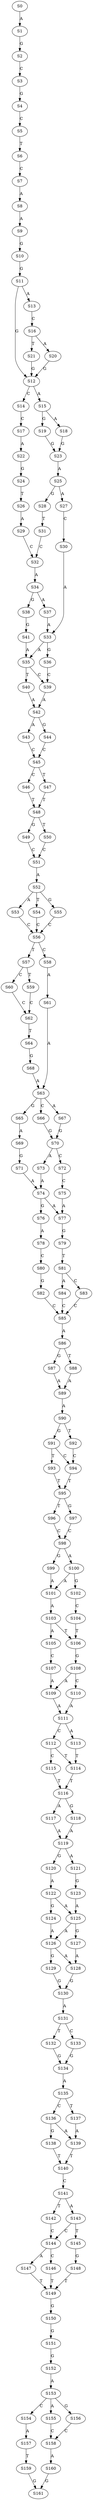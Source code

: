 strict digraph  {
	S0 -> S1 [ label = A ];
	S1 -> S2 [ label = G ];
	S2 -> S3 [ label = C ];
	S3 -> S4 [ label = G ];
	S4 -> S5 [ label = C ];
	S5 -> S6 [ label = T ];
	S6 -> S7 [ label = C ];
	S7 -> S8 [ label = A ];
	S8 -> S9 [ label = A ];
	S9 -> S10 [ label = G ];
	S10 -> S11 [ label = G ];
	S11 -> S12 [ label = G ];
	S11 -> S13 [ label = A ];
	S12 -> S14 [ label = C ];
	S12 -> S15 [ label = A ];
	S13 -> S16 [ label = C ];
	S14 -> S17 [ label = C ];
	S15 -> S18 [ label = A ];
	S15 -> S19 [ label = G ];
	S16 -> S20 [ label = A ];
	S16 -> S21 [ label = T ];
	S17 -> S22 [ label = A ];
	S18 -> S23 [ label = G ];
	S19 -> S23 [ label = G ];
	S20 -> S12 [ label = G ];
	S21 -> S12 [ label = G ];
	S22 -> S24 [ label = G ];
	S23 -> S25 [ label = A ];
	S24 -> S26 [ label = T ];
	S25 -> S27 [ label = A ];
	S25 -> S28 [ label = G ];
	S26 -> S29 [ label = A ];
	S27 -> S30 [ label = C ];
	S28 -> S31 [ label = T ];
	S29 -> S32 [ label = C ];
	S30 -> S33 [ label = A ];
	S31 -> S32 [ label = C ];
	S32 -> S34 [ label = A ];
	S33 -> S35 [ label = A ];
	S33 -> S36 [ label = G ];
	S34 -> S37 [ label = A ];
	S34 -> S38 [ label = G ];
	S35 -> S39 [ label = C ];
	S35 -> S40 [ label = T ];
	S36 -> S39 [ label = C ];
	S37 -> S33 [ label = A ];
	S38 -> S41 [ label = G ];
	S39 -> S42 [ label = A ];
	S40 -> S42 [ label = A ];
	S41 -> S35 [ label = A ];
	S42 -> S43 [ label = A ];
	S42 -> S44 [ label = G ];
	S43 -> S45 [ label = C ];
	S44 -> S45 [ label = C ];
	S45 -> S46 [ label = C ];
	S45 -> S47 [ label = T ];
	S46 -> S48 [ label = T ];
	S47 -> S48 [ label = T ];
	S48 -> S49 [ label = G ];
	S48 -> S50 [ label = T ];
	S49 -> S51 [ label = C ];
	S50 -> S51 [ label = C ];
	S51 -> S52 [ label = A ];
	S52 -> S53 [ label = A ];
	S52 -> S54 [ label = T ];
	S52 -> S55 [ label = G ];
	S53 -> S56 [ label = C ];
	S54 -> S56 [ label = C ];
	S55 -> S56 [ label = C ];
	S56 -> S57 [ label = T ];
	S56 -> S58 [ label = C ];
	S57 -> S59 [ label = T ];
	S57 -> S60 [ label = C ];
	S58 -> S61 [ label = A ];
	S59 -> S62 [ label = C ];
	S60 -> S62 [ label = C ];
	S61 -> S63 [ label = A ];
	S62 -> S64 [ label = T ];
	S63 -> S65 [ label = G ];
	S63 -> S66 [ label = C ];
	S63 -> S67 [ label = A ];
	S64 -> S68 [ label = G ];
	S65 -> S69 [ label = A ];
	S66 -> S70 [ label = G ];
	S67 -> S70 [ label = G ];
	S68 -> S63 [ label = A ];
	S69 -> S71 [ label = G ];
	S70 -> S72 [ label = C ];
	S70 -> S73 [ label = A ];
	S71 -> S74 [ label = A ];
	S72 -> S75 [ label = C ];
	S73 -> S74 [ label = A ];
	S74 -> S76 [ label = G ];
	S74 -> S77 [ label = A ];
	S75 -> S77 [ label = A ];
	S76 -> S78 [ label = A ];
	S77 -> S79 [ label = G ];
	S78 -> S80 [ label = C ];
	S79 -> S81 [ label = T ];
	S80 -> S82 [ label = G ];
	S81 -> S83 [ label = C ];
	S81 -> S84 [ label = A ];
	S82 -> S85 [ label = C ];
	S83 -> S85 [ label = C ];
	S84 -> S85 [ label = C ];
	S85 -> S86 [ label = A ];
	S86 -> S87 [ label = G ];
	S86 -> S88 [ label = T ];
	S87 -> S89 [ label = A ];
	S88 -> S89 [ label = A ];
	S89 -> S90 [ label = A ];
	S90 -> S91 [ label = G ];
	S90 -> S92 [ label = T ];
	S91 -> S93 [ label = T ];
	S91 -> S94 [ label = C ];
	S92 -> S94 [ label = C ];
	S93 -> S95 [ label = T ];
	S94 -> S95 [ label = T ];
	S95 -> S96 [ label = T ];
	S95 -> S97 [ label = G ];
	S96 -> S98 [ label = C ];
	S97 -> S98 [ label = C ];
	S98 -> S99 [ label = G ];
	S98 -> S100 [ label = A ];
	S99 -> S101 [ label = A ];
	S100 -> S101 [ label = A ];
	S100 -> S102 [ label = G ];
	S101 -> S103 [ label = A ];
	S102 -> S104 [ label = C ];
	S103 -> S105 [ label = A ];
	S103 -> S106 [ label = T ];
	S104 -> S106 [ label = T ];
	S105 -> S107 [ label = C ];
	S106 -> S108 [ label = G ];
	S107 -> S109 [ label = A ];
	S108 -> S109 [ label = A ];
	S108 -> S110 [ label = C ];
	S109 -> S111 [ label = A ];
	S110 -> S111 [ label = A ];
	S111 -> S112 [ label = C ];
	S111 -> S113 [ label = A ];
	S112 -> S114 [ label = T ];
	S112 -> S115 [ label = C ];
	S113 -> S114 [ label = T ];
	S114 -> S116 [ label = T ];
	S115 -> S116 [ label = T ];
	S116 -> S117 [ label = A ];
	S116 -> S118 [ label = G ];
	S117 -> S119 [ label = A ];
	S118 -> S119 [ label = A ];
	S119 -> S120 [ label = G ];
	S119 -> S121 [ label = A ];
	S120 -> S122 [ label = A ];
	S121 -> S123 [ label = G ];
	S122 -> S124 [ label = G ];
	S122 -> S125 [ label = A ];
	S123 -> S125 [ label = A ];
	S124 -> S126 [ label = A ];
	S125 -> S127 [ label = G ];
	S125 -> S126 [ label = A ];
	S126 -> S128 [ label = A ];
	S126 -> S129 [ label = G ];
	S127 -> S128 [ label = A ];
	S128 -> S130 [ label = G ];
	S129 -> S130 [ label = G ];
	S130 -> S131 [ label = A ];
	S131 -> S132 [ label = T ];
	S131 -> S133 [ label = C ];
	S132 -> S134 [ label = G ];
	S133 -> S134 [ label = G ];
	S134 -> S135 [ label = A ];
	S135 -> S136 [ label = C ];
	S135 -> S137 [ label = T ];
	S136 -> S138 [ label = G ];
	S136 -> S139 [ label = A ];
	S137 -> S139 [ label = A ];
	S138 -> S140 [ label = T ];
	S139 -> S140 [ label = T ];
	S140 -> S141 [ label = C ];
	S141 -> S142 [ label = T ];
	S141 -> S143 [ label = A ];
	S142 -> S144 [ label = C ];
	S143 -> S145 [ label = T ];
	S143 -> S144 [ label = C ];
	S144 -> S146 [ label = C ];
	S144 -> S147 [ label = A ];
	S145 -> S148 [ label = G ];
	S146 -> S149 [ label = T ];
	S147 -> S149 [ label = T ];
	S148 -> S149 [ label = T ];
	S149 -> S150 [ label = G ];
	S150 -> S151 [ label = G ];
	S151 -> S152 [ label = G ];
	S152 -> S153 [ label = A ];
	S153 -> S154 [ label = C ];
	S153 -> S155 [ label = A ];
	S153 -> S156 [ label = G ];
	S154 -> S157 [ label = A ];
	S155 -> S158 [ label = C ];
	S156 -> S158 [ label = C ];
	S157 -> S159 [ label = T ];
	S158 -> S160 [ label = A ];
	S159 -> S161 [ label = G ];
	S160 -> S161 [ label = G ];
}
